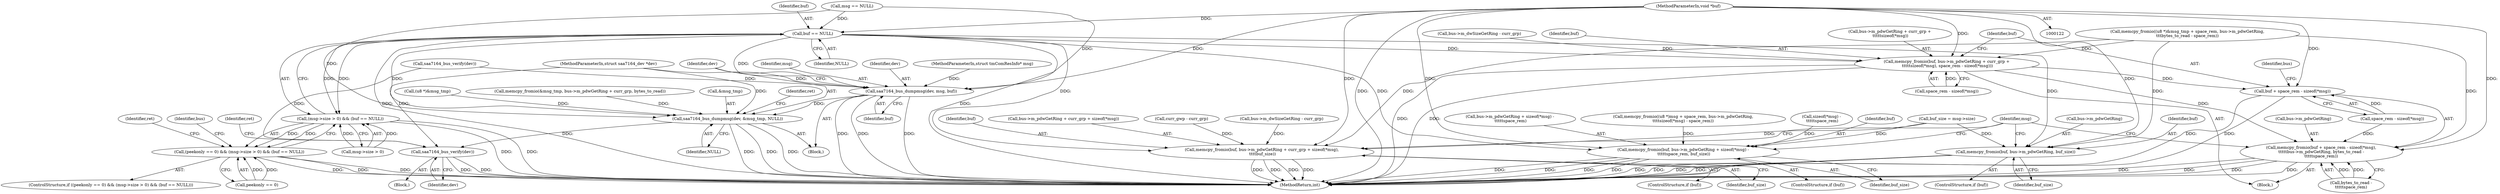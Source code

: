 digraph "0_media-tree_354dd3924a2e43806774953de536257548b5002c@pointer" {
"1000125" [label="(MethodParameterIn,void *buf)"];
"1000179" [label="(Call,buf == NULL)"];
"1000173" [label="(Call,(msg->size > 0) && (buf == NULL))"];
"1000169" [label="(Call,(peekonly == 0) && (msg->size > 0) && (buf == NULL))"];
"1000386" [label="(Call,saa7164_bus_dumpmsg(dev, msg, buf))"];
"1000390" [label="(Call,saa7164_bus_dumpmsg(dev, &msg_tmp, NULL))"];
"1000653" [label="(Call,saa7164_bus_verify(dev))"];
"1000499" [label="(Call,memcpy_fromio(buf, bus->m_pdwGetRing + sizeof(*msg) -\n \t\t\t\t\tspace_rem, buf_size))"];
"1000531" [label="(Call,memcpy_fromio(buf, bus->m_pdwGetRing, buf_size))"];
"1000552" [label="(Call,memcpy_fromio(buf, bus->m_pdwGetRing + curr_grp +\n \t\t\t\t\tsizeof(*msg), space_rem - sizeof(*msg)))"];
"1000568" [label="(Call,memcpy_fromio(buf + space_rem - sizeof(*msg),\n\t\t\t\t\tbus->m_pdwGetRing, bytes_to_read -\n\t\t\t\t\tspace_rem))"];
"1000569" [label="(Call,buf + space_rem - sizeof(*msg))"];
"1000596" [label="(Call,memcpy_fromio(buf, bus->m_pdwGetRing + curr_grp + sizeof(*msg),\n \t\t\t\tbuf_size))"];
"1000596" [label="(Call,memcpy_fromio(buf, bus->m_pdwGetRing + curr_grp + sizeof(*msg),\n \t\t\t\tbuf_size))"];
"1000388" [label="(Identifier,msg)"];
"1000529" [label="(ControlStructure,if (buf))"];
"1000386" [label="(Call,saa7164_bus_dumpmsg(dev, msg, buf))"];
"1000385" [label="(Block,)"];
"1000500" [label="(Identifier,buf)"];
"1000389" [label="(Identifier,buf)"];
"1000170" [label="(Call,peekonly == 0)"];
"1000594" [label="(ControlStructure,if (buf))"];
"1000552" [label="(Call,memcpy_fromio(buf, bus->m_pdwGetRing + curr_grp +\n \t\t\t\t\tsizeof(*msg), space_rem - sizeof(*msg)))"];
"1000463" [label="(Call,bus->m_dwSizeGetRing - curr_grp)"];
"1000510" [label="(Identifier,buf_size)"];
"1000597" [label="(Identifier,buf)"];
"1000169" [label="(Call,(peekonly == 0) && (msg->size > 0) && (buf == NULL))"];
"1000282" [label="(Call,(u8 *)&msg_tmp)"];
"1000295" [label="(Call,memcpy_fromio(&msg_tmp, bus->m_pdwGetRing + curr_grp, bytes_to_read))"];
"1000598" [label="(Call,bus->m_pdwGetRing + curr_grp + sizeof(*msg))"];
"1000563" [label="(Call,space_rem - sizeof(*msg))"];
"1000531" [label="(Call,memcpy_fromio(buf, bus->m_pdwGetRing, buf_size))"];
"1000387" [label="(Identifier,dev)"];
"1000532" [label="(Identifier,buf)"];
"1000422" [label="(Call,curr_gwp - curr_grp)"];
"1000554" [label="(Call,bus->m_pdwGetRing + curr_grp +\n \t\t\t\t\tsizeof(*msg))"];
"1000392" [label="(Call,&msg_tmp)"];
"1000533" [label="(Call,bus->m_pdwGetRing)"];
"1000125" [label="(MethodParameterIn,void *buf)"];
"1000394" [label="(Identifier,NULL)"];
"1000180" [label="(Identifier,buf)"];
"1000568" [label="(Call,memcpy_fromio(buf + space_rem - sizeof(*msg),\n\t\t\t\t\tbus->m_pdwGetRing, bytes_to_read -\n\t\t\t\t\tspace_rem))"];
"1000653" [label="(Call,saa7164_bus_verify(dev))"];
"1000399" [label="(Call,buf_size = msg->size)"];
"1000173" [label="(Call,(msg->size > 0) && (buf == NULL))"];
"1000576" [label="(Call,bus->m_pdwGetRing)"];
"1000390" [label="(Call,saa7164_bus_dumpmsg(dev, &msg_tmp, NULL))"];
"1000147" [label="(Call,saa7164_bus_verify(dev))"];
"1000536" [label="(Identifier,buf_size)"];
"1000280" [label="(Call,memcpy_fromio((u8 *)&msg_tmp + space_rem, bus->m_pdwGetRing,\n\t\t\tbytes_to_read - space_rem))"];
"1000174" [label="(Call,msg->size > 0)"];
"1000150" [label="(Call,msg == NULL)"];
"1000499" [label="(Call,memcpy_fromio(buf, bus->m_pdwGetRing + sizeof(*msg) -\n \t\t\t\t\tspace_rem, buf_size))"];
"1000569" [label="(Call,buf + space_rem - sizeof(*msg))"];
"1000181" [label="(Identifier,NULL)"];
"1000168" [label="(ControlStructure,if ((peekonly == 0) && (msg->size > 0) && (buf == NULL)))"];
"1000123" [label="(MethodParameterIn,struct saa7164_dev *dev)"];
"1000124" [label="(MethodParameterIn,struct tmComResInfo* msg)"];
"1000497" [label="(ControlStructure,if (buf))"];
"1000570" [label="(Identifier,buf)"];
"1000391" [label="(Identifier,dev)"];
"1000579" [label="(Call,bytes_to_read -\n\t\t\t\t\tspace_rem)"];
"1000571" [label="(Call,space_rem - sizeof(*msg))"];
"1000607" [label="(Identifier,buf_size)"];
"1000430" [label="(Call,bus->m_dwSizeGetRing - curr_grp)"];
"1000184" [label="(Identifier,ret)"];
"1000188" [label="(Identifier,bus)"];
"1000551" [label="(Block,)"];
"1000656" [label="(Identifier,ret)"];
"1000127" [label="(Block,)"];
"1000654" [label="(Identifier,dev)"];
"1000501" [label="(Call,bus->m_pdwGetRing + sizeof(*msg) -\n \t\t\t\t\tspace_rem)"];
"1000610" [label="(Identifier,msg)"];
"1000483" [label="(Call,memcpy_fromio((u8 *)msg + space_rem, bus->m_pdwGetRing,\n\t\t\t\tsizeof(*msg) - space_rem))"];
"1000396" [label="(Identifier,ret)"];
"1000179" [label="(Call,buf == NULL)"];
"1000657" [label="(MethodReturn,int)"];
"1000553" [label="(Identifier,buf)"];
"1000505" [label="(Call,sizeof(*msg) -\n \t\t\t\t\tspace_rem)"];
"1000577" [label="(Identifier,bus)"];
"1000125" -> "1000122"  [label="AST: "];
"1000125" -> "1000657"  [label="DDG: "];
"1000125" -> "1000179"  [label="DDG: "];
"1000125" -> "1000386"  [label="DDG: "];
"1000125" -> "1000499"  [label="DDG: "];
"1000125" -> "1000531"  [label="DDG: "];
"1000125" -> "1000552"  [label="DDG: "];
"1000125" -> "1000568"  [label="DDG: "];
"1000125" -> "1000569"  [label="DDG: "];
"1000125" -> "1000596"  [label="DDG: "];
"1000179" -> "1000173"  [label="AST: "];
"1000179" -> "1000181"  [label="CFG: "];
"1000180" -> "1000179"  [label="AST: "];
"1000181" -> "1000179"  [label="AST: "];
"1000173" -> "1000179"  [label="CFG: "];
"1000179" -> "1000657"  [label="DDG: "];
"1000179" -> "1000657"  [label="DDG: "];
"1000179" -> "1000173"  [label="DDG: "];
"1000179" -> "1000173"  [label="DDG: "];
"1000150" -> "1000179"  [label="DDG: "];
"1000179" -> "1000386"  [label="DDG: "];
"1000179" -> "1000390"  [label="DDG: "];
"1000179" -> "1000499"  [label="DDG: "];
"1000179" -> "1000531"  [label="DDG: "];
"1000179" -> "1000552"  [label="DDG: "];
"1000179" -> "1000596"  [label="DDG: "];
"1000173" -> "1000169"  [label="AST: "];
"1000173" -> "1000174"  [label="CFG: "];
"1000174" -> "1000173"  [label="AST: "];
"1000169" -> "1000173"  [label="CFG: "];
"1000173" -> "1000657"  [label="DDG: "];
"1000173" -> "1000657"  [label="DDG: "];
"1000173" -> "1000169"  [label="DDG: "];
"1000173" -> "1000169"  [label="DDG: "];
"1000174" -> "1000173"  [label="DDG: "];
"1000174" -> "1000173"  [label="DDG: "];
"1000169" -> "1000168"  [label="AST: "];
"1000169" -> "1000170"  [label="CFG: "];
"1000170" -> "1000169"  [label="AST: "];
"1000184" -> "1000169"  [label="CFG: "];
"1000188" -> "1000169"  [label="CFG: "];
"1000169" -> "1000657"  [label="DDG: "];
"1000169" -> "1000657"  [label="DDG: "];
"1000169" -> "1000657"  [label="DDG: "];
"1000170" -> "1000169"  [label="DDG: "];
"1000170" -> "1000169"  [label="DDG: "];
"1000386" -> "1000385"  [label="AST: "];
"1000386" -> "1000389"  [label="CFG: "];
"1000387" -> "1000386"  [label="AST: "];
"1000388" -> "1000386"  [label="AST: "];
"1000389" -> "1000386"  [label="AST: "];
"1000391" -> "1000386"  [label="CFG: "];
"1000386" -> "1000657"  [label="DDG: "];
"1000386" -> "1000657"  [label="DDG: "];
"1000386" -> "1000657"  [label="DDG: "];
"1000147" -> "1000386"  [label="DDG: "];
"1000123" -> "1000386"  [label="DDG: "];
"1000150" -> "1000386"  [label="DDG: "];
"1000124" -> "1000386"  [label="DDG: "];
"1000386" -> "1000390"  [label="DDG: "];
"1000390" -> "1000385"  [label="AST: "];
"1000390" -> "1000394"  [label="CFG: "];
"1000391" -> "1000390"  [label="AST: "];
"1000392" -> "1000390"  [label="AST: "];
"1000394" -> "1000390"  [label="AST: "];
"1000396" -> "1000390"  [label="CFG: "];
"1000390" -> "1000657"  [label="DDG: "];
"1000390" -> "1000657"  [label="DDG: "];
"1000390" -> "1000657"  [label="DDG: "];
"1000123" -> "1000390"  [label="DDG: "];
"1000282" -> "1000390"  [label="DDG: "];
"1000295" -> "1000390"  [label="DDG: "];
"1000150" -> "1000390"  [label="DDG: "];
"1000390" -> "1000653"  [label="DDG: "];
"1000653" -> "1000127"  [label="AST: "];
"1000653" -> "1000654"  [label="CFG: "];
"1000654" -> "1000653"  [label="AST: "];
"1000656" -> "1000653"  [label="CFG: "];
"1000653" -> "1000657"  [label="DDG: "];
"1000653" -> "1000657"  [label="DDG: "];
"1000147" -> "1000653"  [label="DDG: "];
"1000123" -> "1000653"  [label="DDG: "];
"1000499" -> "1000497"  [label="AST: "];
"1000499" -> "1000510"  [label="CFG: "];
"1000500" -> "1000499"  [label="AST: "];
"1000501" -> "1000499"  [label="AST: "];
"1000510" -> "1000499"  [label="AST: "];
"1000610" -> "1000499"  [label="CFG: "];
"1000499" -> "1000657"  [label="DDG: "];
"1000499" -> "1000657"  [label="DDG: "];
"1000499" -> "1000657"  [label="DDG: "];
"1000499" -> "1000657"  [label="DDG: "];
"1000483" -> "1000499"  [label="DDG: "];
"1000505" -> "1000499"  [label="DDG: "];
"1000399" -> "1000499"  [label="DDG: "];
"1000531" -> "1000529"  [label="AST: "];
"1000531" -> "1000536"  [label="CFG: "];
"1000532" -> "1000531"  [label="AST: "];
"1000533" -> "1000531"  [label="AST: "];
"1000536" -> "1000531"  [label="AST: "];
"1000610" -> "1000531"  [label="CFG: "];
"1000531" -> "1000657"  [label="DDG: "];
"1000531" -> "1000657"  [label="DDG: "];
"1000531" -> "1000657"  [label="DDG: "];
"1000531" -> "1000657"  [label="DDG: "];
"1000280" -> "1000531"  [label="DDG: "];
"1000399" -> "1000531"  [label="DDG: "];
"1000552" -> "1000551"  [label="AST: "];
"1000552" -> "1000563"  [label="CFG: "];
"1000553" -> "1000552"  [label="AST: "];
"1000554" -> "1000552"  [label="AST: "];
"1000563" -> "1000552"  [label="AST: "];
"1000570" -> "1000552"  [label="CFG: "];
"1000552" -> "1000657"  [label="DDG: "];
"1000552" -> "1000657"  [label="DDG: "];
"1000280" -> "1000552"  [label="DDG: "];
"1000463" -> "1000552"  [label="DDG: "];
"1000563" -> "1000552"  [label="DDG: "];
"1000552" -> "1000568"  [label="DDG: "];
"1000552" -> "1000569"  [label="DDG: "];
"1000568" -> "1000551"  [label="AST: "];
"1000568" -> "1000579"  [label="CFG: "];
"1000569" -> "1000568"  [label="AST: "];
"1000576" -> "1000568"  [label="AST: "];
"1000579" -> "1000568"  [label="AST: "];
"1000610" -> "1000568"  [label="CFG: "];
"1000568" -> "1000657"  [label="DDG: "];
"1000568" -> "1000657"  [label="DDG: "];
"1000568" -> "1000657"  [label="DDG: "];
"1000568" -> "1000657"  [label="DDG: "];
"1000571" -> "1000568"  [label="DDG: "];
"1000280" -> "1000568"  [label="DDG: "];
"1000579" -> "1000568"  [label="DDG: "];
"1000579" -> "1000568"  [label="DDG: "];
"1000569" -> "1000571"  [label="CFG: "];
"1000570" -> "1000569"  [label="AST: "];
"1000571" -> "1000569"  [label="AST: "];
"1000577" -> "1000569"  [label="CFG: "];
"1000569" -> "1000657"  [label="DDG: "];
"1000569" -> "1000657"  [label="DDG: "];
"1000571" -> "1000569"  [label="DDG: "];
"1000596" -> "1000594"  [label="AST: "];
"1000596" -> "1000607"  [label="CFG: "];
"1000597" -> "1000596"  [label="AST: "];
"1000598" -> "1000596"  [label="AST: "];
"1000607" -> "1000596"  [label="AST: "];
"1000610" -> "1000596"  [label="CFG: "];
"1000596" -> "1000657"  [label="DDG: "];
"1000596" -> "1000657"  [label="DDG: "];
"1000596" -> "1000657"  [label="DDG: "];
"1000596" -> "1000657"  [label="DDG: "];
"1000280" -> "1000596"  [label="DDG: "];
"1000430" -> "1000596"  [label="DDG: "];
"1000422" -> "1000596"  [label="DDG: "];
"1000399" -> "1000596"  [label="DDG: "];
}

